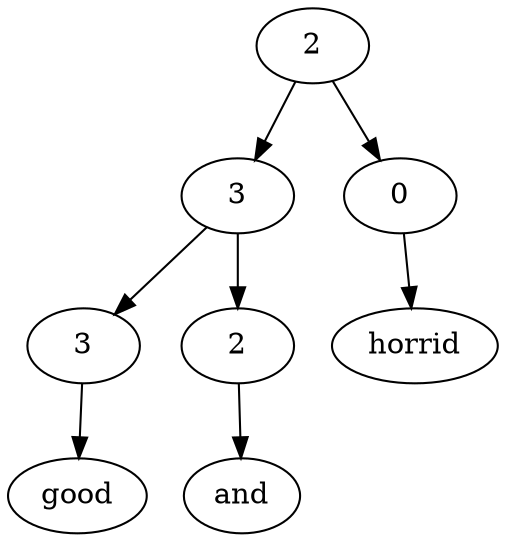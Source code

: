 digraph G{Node0 [label="2"]
Node0 -> Node1
Node0 -> Node6
Node1 [label="3"]
Node1 -> Node2
Node1 -> Node4
Node6 [label="0"]
Node6 -> Node7
Node2 [label="3"]
Node2 -> Node3
Node4 [label="2"]
Node4 -> Node5
Node7 [label="horrid"]
Node3 [label="good"]
Node5 [label="and"]
}